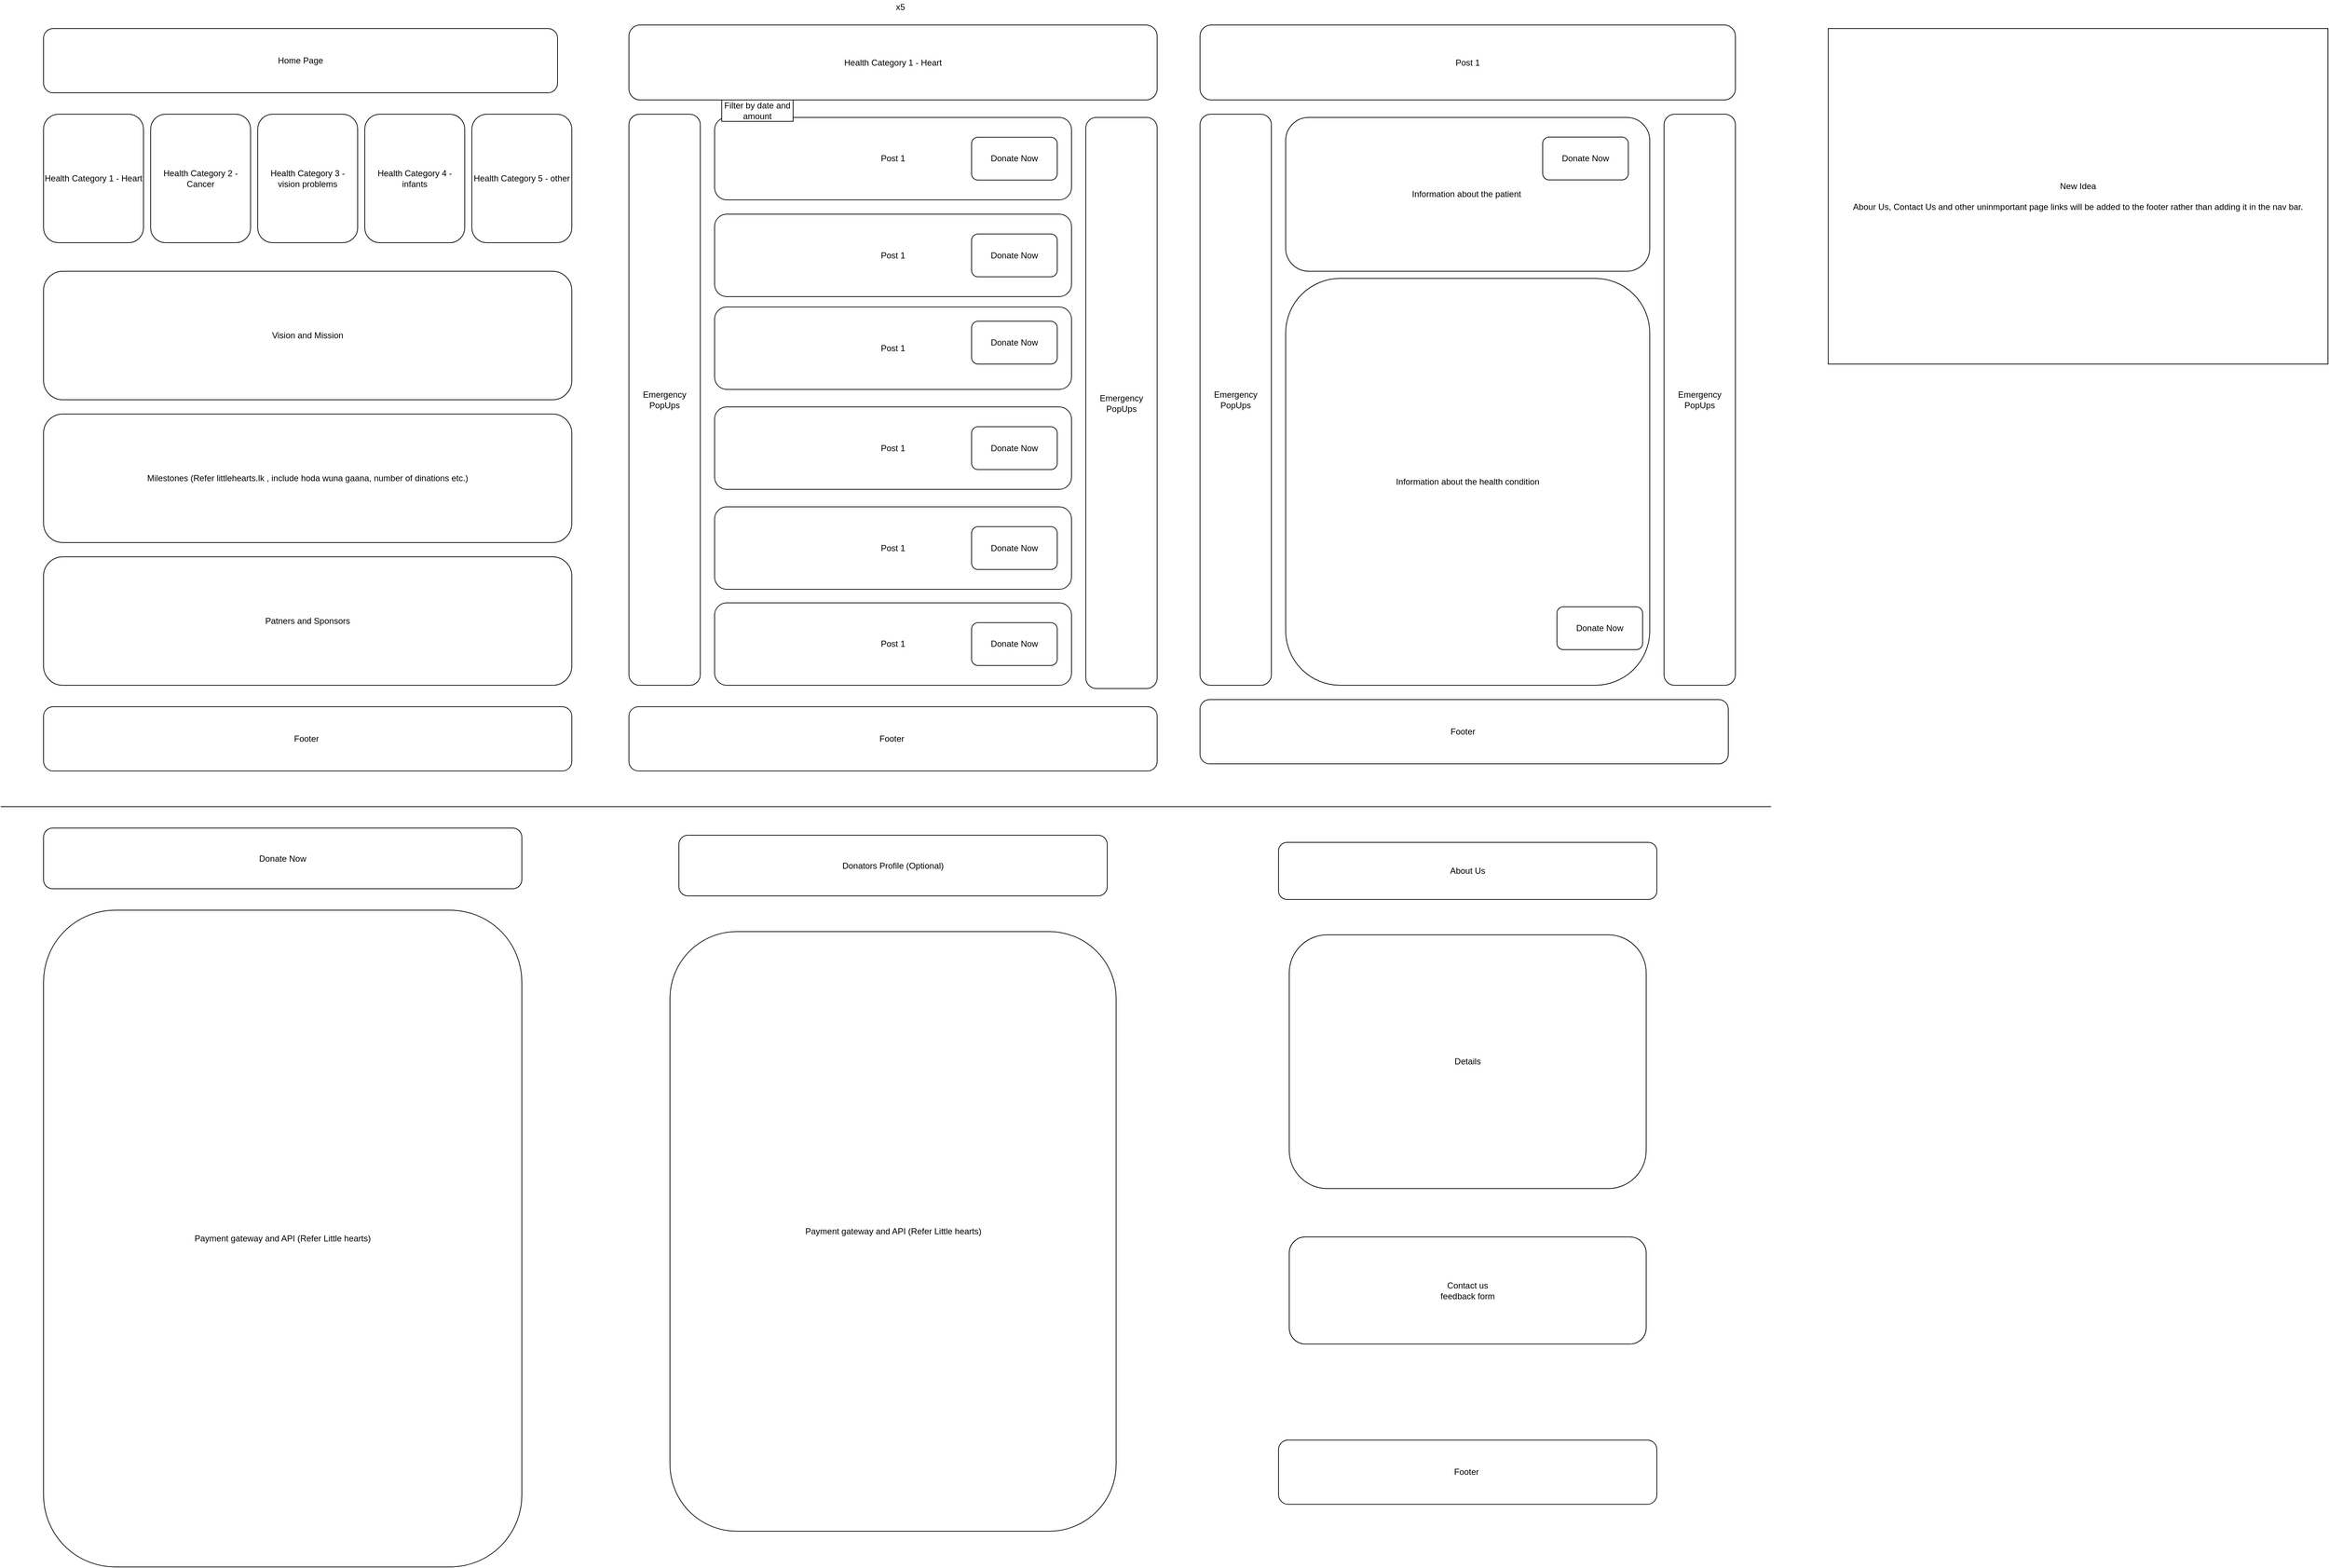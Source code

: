 <mxfile>
    <diagram id="RnfxCtALP6RNCKMLsd0G" name="Page-1">
        <mxGraphModel dx="2405" dy="1383" grid="1" gridSize="10" guides="1" tooltips="1" connect="1" arrows="1" fold="1" page="1" pageScale="1" pageWidth="827" pageHeight="1169" math="0" shadow="0">
            <root>
                <mxCell id="0"/>
                <mxCell id="1" parent="0"/>
                <mxCell id="2" value="Home Page" style="rounded=1;whiteSpace=wrap;html=1;" parent="1" vertex="1">
                    <mxGeometry x="40" y="60" width="720" height="90" as="geometry"/>
                </mxCell>
                <mxCell id="3" value="Health Category 1 - Heart" style="rounded=1;whiteSpace=wrap;html=1;" parent="1" vertex="1">
                    <mxGeometry x="40" y="180" width="140" height="180" as="geometry"/>
                </mxCell>
                <mxCell id="4" value="Vision and Mission" style="rounded=1;whiteSpace=wrap;html=1;" parent="1" vertex="1">
                    <mxGeometry x="40" y="400" width="740" height="180" as="geometry"/>
                </mxCell>
                <mxCell id="5" value="Health Category 5 - other" style="rounded=1;whiteSpace=wrap;html=1;" parent="1" vertex="1">
                    <mxGeometry x="640" y="180" width="140" height="180" as="geometry"/>
                </mxCell>
                <mxCell id="6" value="Health Category 2 - Cancer" style="rounded=1;whiteSpace=wrap;html=1;" parent="1" vertex="1">
                    <mxGeometry x="190" y="180" width="140" height="180" as="geometry"/>
                </mxCell>
                <mxCell id="7" value="Health Category 3 - vision problems" style="rounded=1;whiteSpace=wrap;html=1;" parent="1" vertex="1">
                    <mxGeometry x="340" y="180" width="140" height="180" as="geometry"/>
                </mxCell>
                <mxCell id="8" value="Health Category 4 - infants" style="rounded=1;whiteSpace=wrap;html=1;" parent="1" vertex="1">
                    <mxGeometry x="490" y="180" width="140" height="180" as="geometry"/>
                </mxCell>
                <mxCell id="9" value="Milestones (Refer littlehearts.lk , include hoda wuna gaana, number of dinations etc.)" style="rounded=1;whiteSpace=wrap;html=1;" parent="1" vertex="1">
                    <mxGeometry x="40" y="600" width="740" height="180" as="geometry"/>
                </mxCell>
                <mxCell id="10" value="Patners and Sponsors" style="rounded=1;whiteSpace=wrap;html=1;" parent="1" vertex="1">
                    <mxGeometry x="40" y="800" width="740" height="180" as="geometry"/>
                </mxCell>
                <mxCell id="11" value="Footer&amp;nbsp;" style="rounded=1;whiteSpace=wrap;html=1;" parent="1" vertex="1">
                    <mxGeometry x="40" y="1010" width="740" height="90" as="geometry"/>
                </mxCell>
                <mxCell id="12" value="Health Category 1 - Heart" style="rounded=1;whiteSpace=wrap;html=1;" parent="1" vertex="1">
                    <mxGeometry x="860" y="55" width="740" height="105" as="geometry"/>
                </mxCell>
                <mxCell id="13" value="Emergency PopUps" style="rounded=1;whiteSpace=wrap;html=1;" parent="1" vertex="1">
                    <mxGeometry x="860" y="180" width="100" height="800" as="geometry"/>
                </mxCell>
                <mxCell id="14" value="Emergency PopUps" style="rounded=1;whiteSpace=wrap;html=1;" parent="1" vertex="1">
                    <mxGeometry x="1500" y="184.5" width="100" height="800" as="geometry"/>
                </mxCell>
                <mxCell id="15" value="Footer&amp;nbsp;" style="rounded=1;whiteSpace=wrap;html=1;" parent="1" vertex="1">
                    <mxGeometry x="860" y="1010" width="740" height="90" as="geometry"/>
                </mxCell>
                <mxCell id="16" value="&lt;font color=&quot;#000000&quot;&gt;Post 1&lt;/font&gt;" style="rounded=1;whiteSpace=wrap;html=1;" parent="1" vertex="1">
                    <mxGeometry x="980" y="184.5" width="500" height="115.5" as="geometry"/>
                </mxCell>
                <mxCell id="17" value="Post 1" style="rounded=1;whiteSpace=wrap;html=1;" parent="1" vertex="1">
                    <mxGeometry x="980" y="320" width="500" height="115.5" as="geometry"/>
                </mxCell>
                <mxCell id="18" value="Post 1" style="rounded=1;whiteSpace=wrap;html=1;" parent="1" vertex="1">
                    <mxGeometry x="980" y="450" width="500" height="115.5" as="geometry"/>
                </mxCell>
                <mxCell id="19" value="Post 1" style="rounded=1;whiteSpace=wrap;html=1;" parent="1" vertex="1">
                    <mxGeometry x="980" y="590" width="500" height="115.5" as="geometry"/>
                </mxCell>
                <mxCell id="20" value="Post 1" style="rounded=1;whiteSpace=wrap;html=1;" parent="1" vertex="1">
                    <mxGeometry x="980" y="730" width="500" height="115.5" as="geometry"/>
                </mxCell>
                <mxCell id="21" value="Post 1" style="rounded=1;whiteSpace=wrap;html=1;" parent="1" vertex="1">
                    <mxGeometry x="980" y="864.5" width="500" height="115.5" as="geometry"/>
                </mxCell>
                <mxCell id="22" value="Post 1" style="rounded=1;whiteSpace=wrap;html=1;" parent="1" vertex="1">
                    <mxGeometry x="1660" y="55" width="750" height="105" as="geometry"/>
                </mxCell>
                <mxCell id="23" value="Emergency PopUps" style="rounded=1;whiteSpace=wrap;html=1;" parent="1" vertex="1">
                    <mxGeometry x="1660" y="180" width="100" height="800" as="geometry"/>
                </mxCell>
                <mxCell id="24" value="Emergency PopUps" style="rounded=1;whiteSpace=wrap;html=1;" parent="1" vertex="1">
                    <mxGeometry x="2310" y="180" width="100" height="800" as="geometry"/>
                </mxCell>
                <mxCell id="25" value="Information about the patient&amp;nbsp;" style="rounded=1;whiteSpace=wrap;html=1;" parent="1" vertex="1">
                    <mxGeometry x="1780" y="184.5" width="510" height="215.5" as="geometry"/>
                </mxCell>
                <mxCell id="26" value="Information about the health condition" style="rounded=1;whiteSpace=wrap;html=1;" parent="1" vertex="1">
                    <mxGeometry x="1780" y="410" width="510" height="570" as="geometry"/>
                </mxCell>
                <mxCell id="27" value="Footer&amp;nbsp;" style="rounded=1;whiteSpace=wrap;html=1;" parent="1" vertex="1">
                    <mxGeometry x="1660" y="1000" width="740" height="90" as="geometry"/>
                </mxCell>
                <mxCell id="28" value="Donate Now" style="rounded=1;whiteSpace=wrap;html=1;" parent="1" vertex="1">
                    <mxGeometry x="2140" y="212" width="120" height="60" as="geometry"/>
                </mxCell>
                <mxCell id="29" value="Donate Now" style="rounded=1;whiteSpace=wrap;html=1;" parent="1" vertex="1">
                    <mxGeometry x="2160" y="870" width="120" height="60" as="geometry"/>
                </mxCell>
                <mxCell id="30" value="Donate Now" style="rounded=1;whiteSpace=wrap;html=1;" parent="1" vertex="1">
                    <mxGeometry x="1340" y="212.25" width="120" height="60" as="geometry"/>
                </mxCell>
                <mxCell id="31" value="Donate Now" style="rounded=1;whiteSpace=wrap;html=1;" parent="1" vertex="1">
                    <mxGeometry x="1340" y="347.75" width="120" height="60" as="geometry"/>
                </mxCell>
                <mxCell id="32" value="Donate Now" style="rounded=1;whiteSpace=wrap;html=1;" parent="1" vertex="1">
                    <mxGeometry x="1340" y="470" width="120" height="60" as="geometry"/>
                </mxCell>
                <mxCell id="33" value="Donate Now" style="rounded=1;whiteSpace=wrap;html=1;" parent="1" vertex="1">
                    <mxGeometry x="1340" y="617.75" width="120" height="60" as="geometry"/>
                </mxCell>
                <mxCell id="34" value="Donate Now" style="rounded=1;whiteSpace=wrap;html=1;" parent="1" vertex="1">
                    <mxGeometry x="1340" y="757.75" width="120" height="60" as="geometry"/>
                </mxCell>
                <mxCell id="35" value="Donate Now" style="rounded=1;whiteSpace=wrap;html=1;" parent="1" vertex="1">
                    <mxGeometry x="1340" y="892.25" width="120" height="60" as="geometry"/>
                </mxCell>
                <mxCell id="36" value="Donate Now" style="rounded=1;whiteSpace=wrap;html=1;" parent="1" vertex="1">
                    <mxGeometry x="40" y="1180" width="670" height="85" as="geometry"/>
                </mxCell>
                <mxCell id="37" value="Payment gateway and API (Refer Little hearts)" style="rounded=1;whiteSpace=wrap;html=1;" parent="1" vertex="1">
                    <mxGeometry x="40" y="1295" width="670" height="920" as="geometry"/>
                </mxCell>
                <mxCell id="38" value="Donators Profile (Optional)" style="rounded=1;whiteSpace=wrap;html=1;" parent="1" vertex="1">
                    <mxGeometry x="930" y="1190" width="600" height="85" as="geometry"/>
                </mxCell>
                <mxCell id="39" value="About Us" style="rounded=1;whiteSpace=wrap;html=1;" parent="1" vertex="1">
                    <mxGeometry x="1770" y="1200" width="530" height="80" as="geometry"/>
                </mxCell>
                <mxCell id="40" value="Contact us&lt;br&gt;feedback form" style="rounded=1;whiteSpace=wrap;html=1;" parent="1" vertex="1">
                    <mxGeometry x="1785" y="1752.75" width="500" height="150" as="geometry"/>
                </mxCell>
                <mxCell id="41" value="Details" style="rounded=1;whiteSpace=wrap;html=1;" parent="1" vertex="1">
                    <mxGeometry x="1785" y="1329.5" width="500" height="355.5" as="geometry"/>
                </mxCell>
                <mxCell id="42" value="x5" style="text;html=1;align=center;verticalAlign=middle;resizable=0;points=[];autosize=1;" parent="1" vertex="1">
                    <mxGeometry x="1225" y="20" width="30" height="20" as="geometry"/>
                </mxCell>
                <mxCell id="43" value="Filter by date and amount" style="rounded=0;whiteSpace=wrap;html=1;" parent="1" vertex="1">
                    <mxGeometry x="990" y="160" width="100" height="30" as="geometry"/>
                </mxCell>
                <mxCell id="44" value="Payment gateway and API (Refer Little hearts)" style="rounded=1;whiteSpace=wrap;html=1;" parent="1" vertex="1">
                    <mxGeometry x="917.5" y="1325" width="625" height="840" as="geometry"/>
                </mxCell>
                <mxCell id="45" value="Footer&amp;nbsp;" style="rounded=1;whiteSpace=wrap;html=1;" parent="1" vertex="1">
                    <mxGeometry x="1770" y="2037.25" width="530" height="90" as="geometry"/>
                </mxCell>
                <mxCell id="46" value="" style="endArrow=none;html=1;" parent="1" edge="1">
                    <mxGeometry width="50" height="50" relative="1" as="geometry">
                        <mxPoint x="-20" y="1150" as="sourcePoint"/>
                        <mxPoint x="2460" y="1150" as="targetPoint"/>
                    </mxGeometry>
                </mxCell>
                <mxCell id="47" value="New Idea&lt;br&gt;&lt;br&gt;Abour Us, Contact Us and other uninmportant page links will be added to the footer rather than adding it in the nav bar." style="whiteSpace=wrap;html=1;" vertex="1" parent="1">
                    <mxGeometry x="2540" y="60" width="700" height="470" as="geometry"/>
                </mxCell>
            </root>
        </mxGraphModel>
    </diagram>
</mxfile>